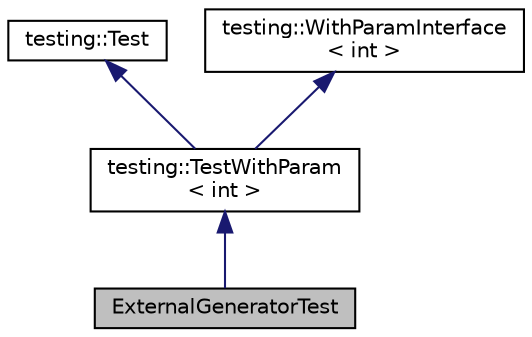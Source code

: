 digraph "ExternalGeneratorTest"
{
 // LATEX_PDF_SIZE
  edge [fontname="Helvetica",fontsize="10",labelfontname="Helvetica",labelfontsize="10"];
  node [fontname="Helvetica",fontsize="10",shape=record];
  Node1 [label="ExternalGeneratorTest",height=0.2,width=0.4,color="black", fillcolor="grey75", style="filled", fontcolor="black",tooltip=" "];
  Node2 -> Node1 [dir="back",color="midnightblue",fontsize="10",style="solid"];
  Node2 [label="testing::TestWithParam\l\< int \>",height=0.2,width=0.4,color="black", fillcolor="white", style="filled",URL="$classtesting_1_1_test_with_param.html",tooltip=" "];
  Node3 -> Node2 [dir="back",color="midnightblue",fontsize="10",style="solid"];
  Node3 [label="testing::Test",height=0.2,width=0.4,color="black", fillcolor="white", style="filled",URL="$classtesting_1_1_test.html",tooltip=" "];
  Node4 -> Node2 [dir="back",color="midnightblue",fontsize="10",style="solid"];
  Node4 [label="testing::WithParamInterface\l\< int \>",height=0.2,width=0.4,color="black", fillcolor="white", style="filled",URL="$classtesting_1_1_with_param_interface.html",tooltip=" "];
}
